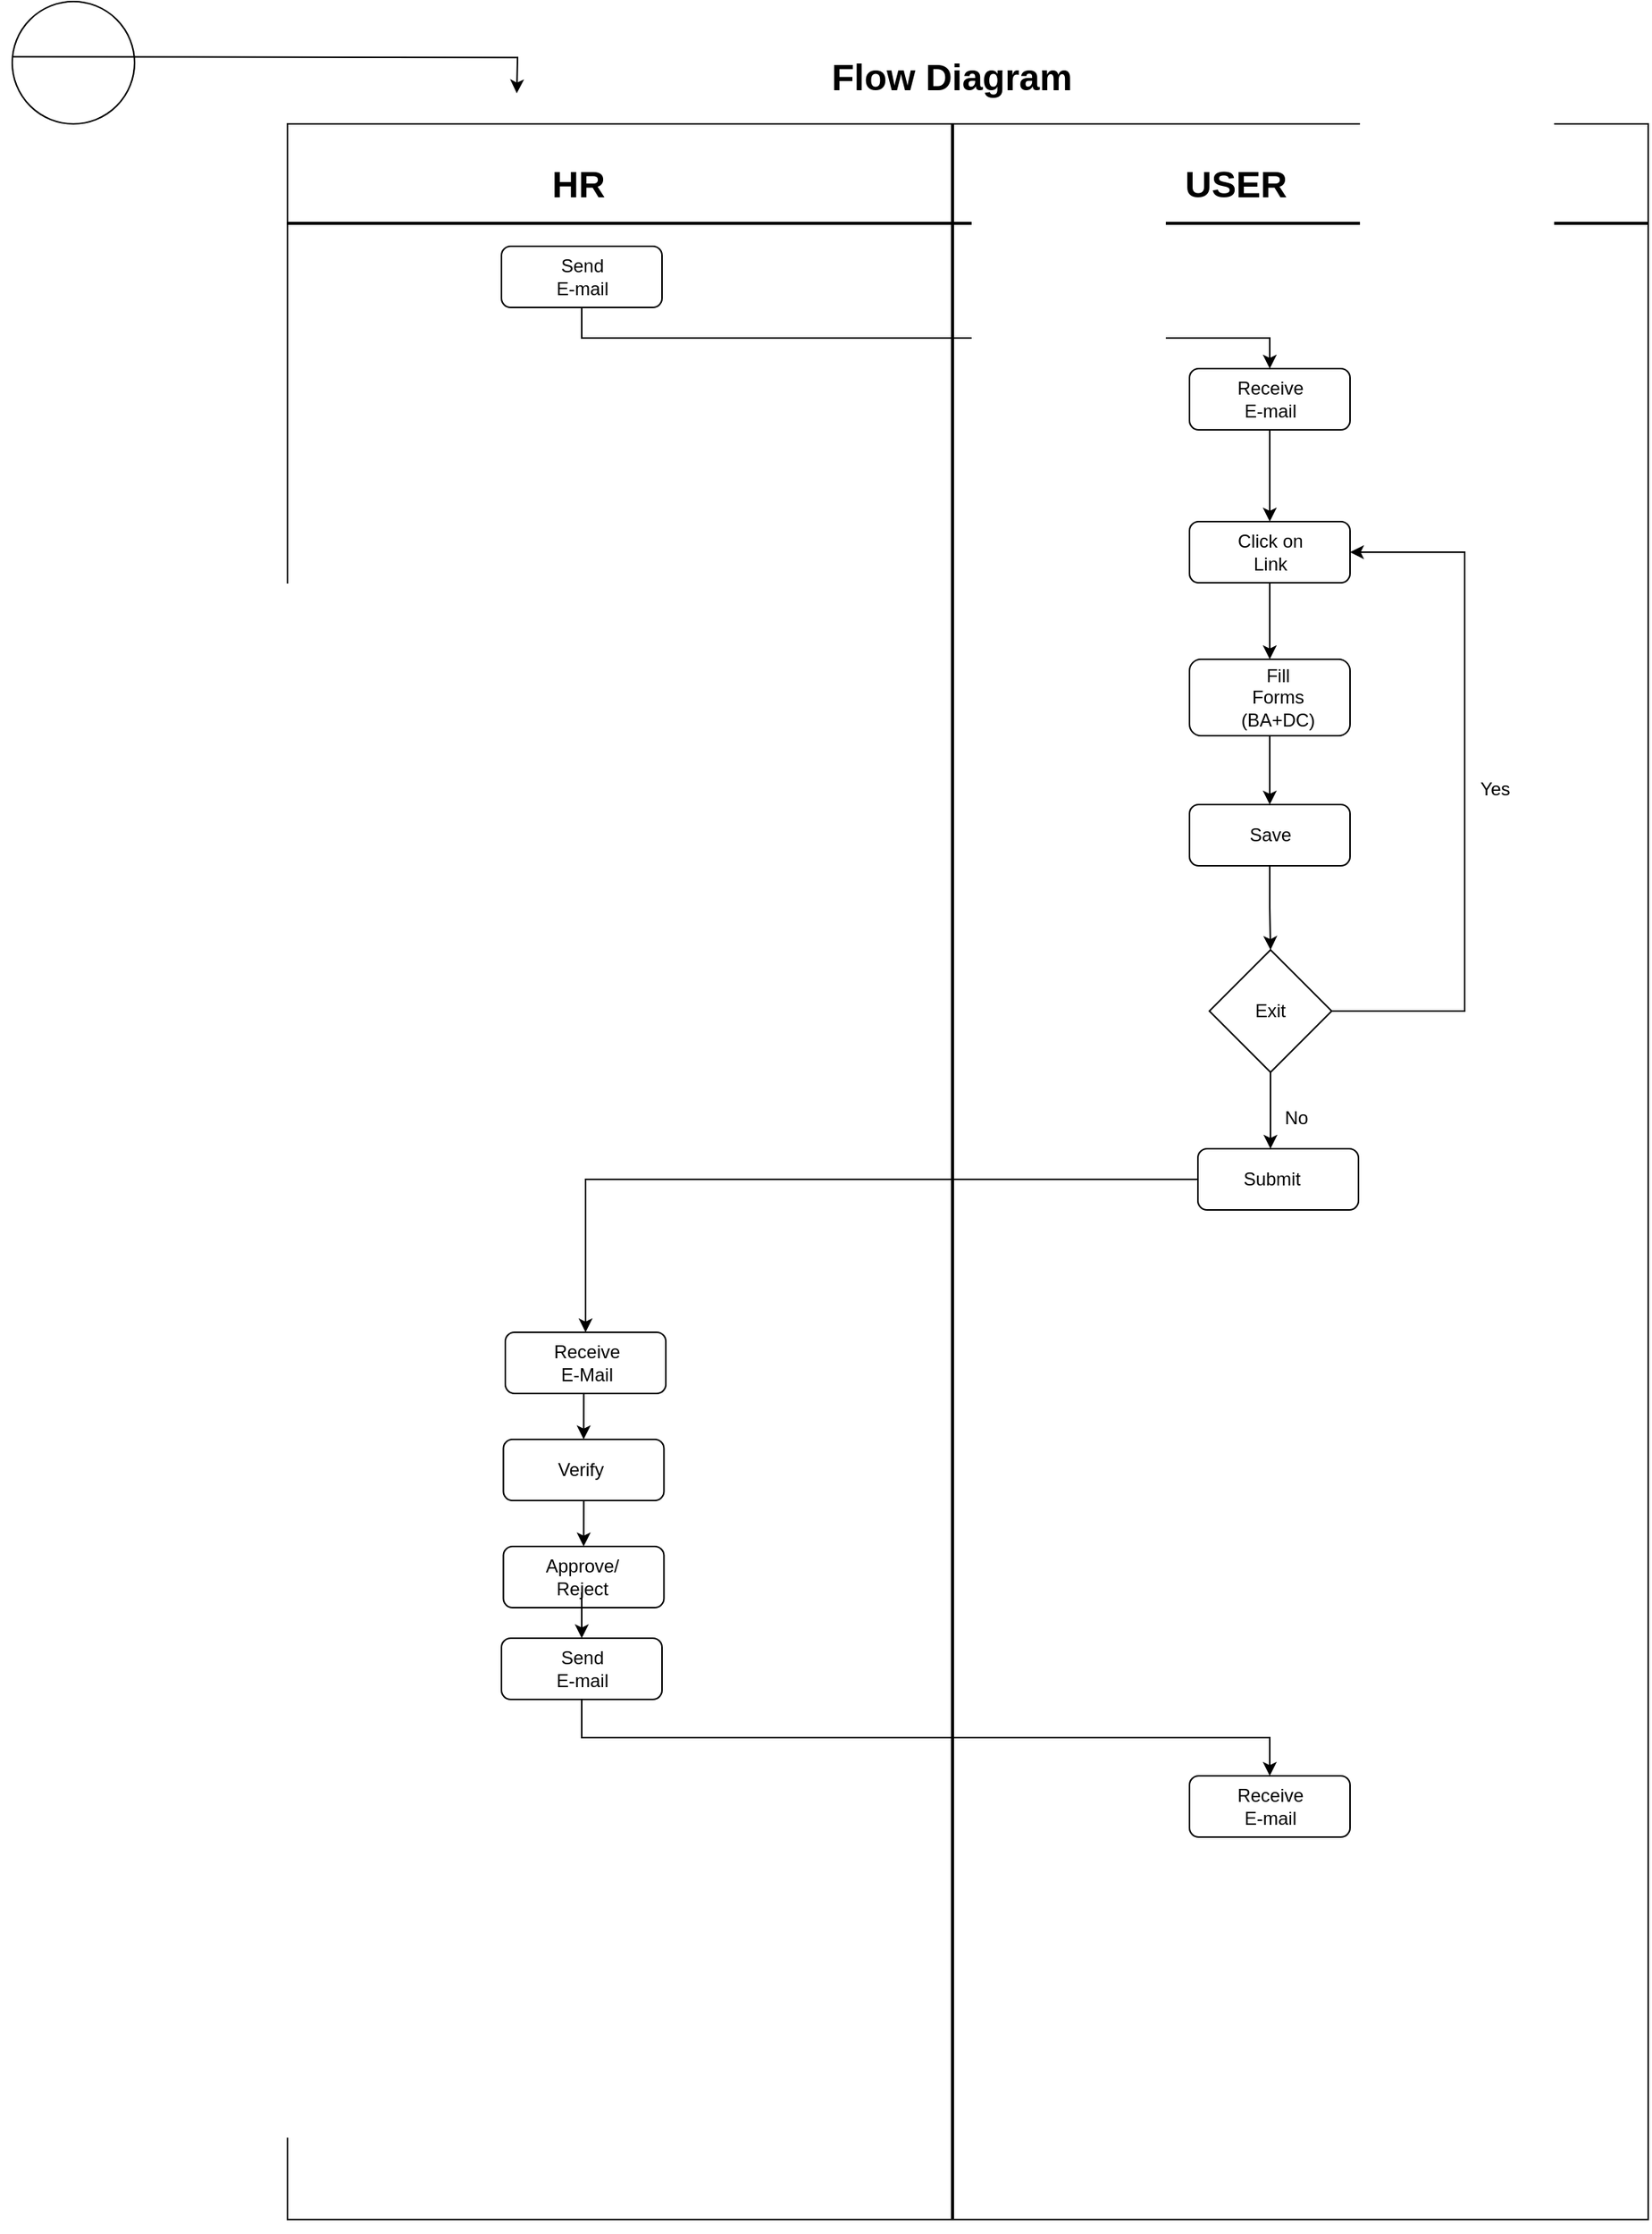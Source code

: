 <mxfile version="14.2.9" type="device"><diagram id="prtHgNgQTEPvFCAcTncT" name="Page-1"><mxGraphModel dx="1733" dy="2134" grid="1" gridSize="10" guides="1" tooltips="1" connect="1" arrows="1" fold="1" page="1" pageScale="1" pageWidth="827" pageHeight="1169" math="0" shadow="0"><root><mxCell id="0"/><mxCell id="1" parent="0"/><mxCell id="S9h7d3ssm9gzr6vcqnZP-134" value="" style="group" vertex="1" connectable="0" parent="1"><mxGeometry x="650" y="-160" width="890" height="1420" as="geometry"/></mxCell><mxCell id="S9h7d3ssm9gzr6vcqnZP-2" value="&amp;nbsp; &amp;nbsp; &amp;nbsp; &amp;nbsp; &amp;nbsp; &amp;nbsp; &amp;nbsp; &amp;nbsp;&amp;nbsp;" style="rounded=0;whiteSpace=wrap;html=1;" vertex="1" parent="S9h7d3ssm9gzr6vcqnZP-134"><mxGeometry y="50" width="890" height="1370" as="geometry"/></mxCell><mxCell id="S9h7d3ssm9gzr6vcqnZP-7" value="" style="rounded=1;whiteSpace=wrap;html=1;" vertex="1" parent="S9h7d3ssm9gzr6vcqnZP-134"><mxGeometry x="590" y="210" width="105" height="40" as="geometry"/></mxCell><mxCell id="S9h7d3ssm9gzr6vcqnZP-8" value="Receive E-mail" style="text;html=1;strokeColor=none;fillColor=none;align=center;verticalAlign=middle;whiteSpace=wrap;rounded=0;" vertex="1" parent="S9h7d3ssm9gzr6vcqnZP-134"><mxGeometry x="622.5" y="220" width="40" height="20" as="geometry"/></mxCell><mxCell id="S9h7d3ssm9gzr6vcqnZP-9" value="" style="rounded=1;whiteSpace=wrap;html=1;" vertex="1" parent="S9h7d3ssm9gzr6vcqnZP-134"><mxGeometry x="590" y="310" width="105" height="40" as="geometry"/></mxCell><mxCell id="S9h7d3ssm9gzr6vcqnZP-106" style="edgeStyle=orthogonalEdgeStyle;rounded=0;orthogonalLoop=1;jettySize=auto;html=1;exitX=0.5;exitY=1;exitDx=0;exitDy=0;entryX=0.5;entryY=0;entryDx=0;entryDy=0;" edge="1" parent="S9h7d3ssm9gzr6vcqnZP-134" source="S9h7d3ssm9gzr6vcqnZP-7" target="S9h7d3ssm9gzr6vcqnZP-9"><mxGeometry relative="1" as="geometry"/></mxCell><mxCell id="S9h7d3ssm9gzr6vcqnZP-12" value="Click on Link" style="text;html=1;strokeColor=none;fillColor=none;align=center;verticalAlign=middle;whiteSpace=wrap;rounded=0;" vertex="1" parent="S9h7d3ssm9gzr6vcqnZP-134"><mxGeometry x="617.5" y="320" width="50" height="20" as="geometry"/></mxCell><mxCell id="S9h7d3ssm9gzr6vcqnZP-118" style="edgeStyle=orthogonalEdgeStyle;rounded=0;orthogonalLoop=1;jettySize=auto;html=1;exitX=0.5;exitY=1;exitDx=0;exitDy=0;entryX=0.5;entryY=0;entryDx=0;entryDy=0;" edge="1" parent="S9h7d3ssm9gzr6vcqnZP-134" source="S9h7d3ssm9gzr6vcqnZP-14" target="S9h7d3ssm9gzr6vcqnZP-7"><mxGeometry relative="1" as="geometry"/></mxCell><mxCell id="S9h7d3ssm9gzr6vcqnZP-14" value="" style="rounded=1;whiteSpace=wrap;html=1;" vertex="1" parent="S9h7d3ssm9gzr6vcqnZP-134"><mxGeometry x="140" y="130" width="105" height="40" as="geometry"/></mxCell><mxCell id="S9h7d3ssm9gzr6vcqnZP-18" value="" style="rounded=1;whiteSpace=wrap;html=1;" vertex="1" parent="S9h7d3ssm9gzr6vcqnZP-134"><mxGeometry x="590" y="400" width="105" height="50" as="geometry"/></mxCell><mxCell id="S9h7d3ssm9gzr6vcqnZP-107" style="edgeStyle=orthogonalEdgeStyle;rounded=0;orthogonalLoop=1;jettySize=auto;html=1;exitX=0.5;exitY=1;exitDx=0;exitDy=0;entryX=0.5;entryY=0;entryDx=0;entryDy=0;" edge="1" parent="S9h7d3ssm9gzr6vcqnZP-134" source="S9h7d3ssm9gzr6vcqnZP-9" target="S9h7d3ssm9gzr6vcqnZP-18"><mxGeometry relative="1" as="geometry"/></mxCell><mxCell id="S9h7d3ssm9gzr6vcqnZP-21" value="Fill Forms&lt;br&gt;(BA+DC)" style="text;html=1;strokeColor=none;fillColor=none;align=center;verticalAlign=middle;whiteSpace=wrap;rounded=0;" vertex="1" parent="S9h7d3ssm9gzr6vcqnZP-134"><mxGeometry x="628" y="415" width="40" height="20" as="geometry"/></mxCell><mxCell id="S9h7d3ssm9gzr6vcqnZP-24" value="" style="rounded=1;whiteSpace=wrap;html=1;" vertex="1" parent="S9h7d3ssm9gzr6vcqnZP-134"><mxGeometry x="590" y="495" width="105" height="40" as="geometry"/></mxCell><mxCell id="S9h7d3ssm9gzr6vcqnZP-109" style="edgeStyle=orthogonalEdgeStyle;rounded=0;orthogonalLoop=1;jettySize=auto;html=1;exitX=0.5;exitY=1;exitDx=0;exitDy=0;entryX=0.5;entryY=0;entryDx=0;entryDy=0;" edge="1" parent="S9h7d3ssm9gzr6vcqnZP-134" source="S9h7d3ssm9gzr6vcqnZP-18" target="S9h7d3ssm9gzr6vcqnZP-24"><mxGeometry relative="1" as="geometry"/></mxCell><mxCell id="S9h7d3ssm9gzr6vcqnZP-26" value="Save" style="text;html=1;strokeColor=none;fillColor=none;align=center;verticalAlign=middle;whiteSpace=wrap;rounded=0;" vertex="1" parent="S9h7d3ssm9gzr6vcqnZP-134"><mxGeometry x="623" y="505" width="40" height="20" as="geometry"/></mxCell><mxCell id="S9h7d3ssm9gzr6vcqnZP-114" style="edgeStyle=orthogonalEdgeStyle;rounded=0;orthogonalLoop=1;jettySize=auto;html=1;exitX=1;exitY=0.5;exitDx=0;exitDy=0;entryX=1;entryY=0.5;entryDx=0;entryDy=0;" edge="1" parent="S9h7d3ssm9gzr6vcqnZP-134" source="S9h7d3ssm9gzr6vcqnZP-27" target="S9h7d3ssm9gzr6vcqnZP-9"><mxGeometry relative="1" as="geometry"><Array as="points"><mxPoint x="770" y="630"/><mxPoint x="770" y="330"/></Array></mxGeometry></mxCell><mxCell id="S9h7d3ssm9gzr6vcqnZP-27" value="" style="rhombus;whiteSpace=wrap;html=1;" vertex="1" parent="S9h7d3ssm9gzr6vcqnZP-134"><mxGeometry x="603" y="590" width="80" height="80" as="geometry"/></mxCell><mxCell id="S9h7d3ssm9gzr6vcqnZP-110" style="edgeStyle=orthogonalEdgeStyle;rounded=0;orthogonalLoop=1;jettySize=auto;html=1;exitX=0.5;exitY=1;exitDx=0;exitDy=0;" edge="1" parent="S9h7d3ssm9gzr6vcqnZP-134" source="S9h7d3ssm9gzr6vcqnZP-24" target="S9h7d3ssm9gzr6vcqnZP-27"><mxGeometry relative="1" as="geometry"/></mxCell><mxCell id="S9h7d3ssm9gzr6vcqnZP-28" value="Exit" style="text;html=1;strokeColor=none;fillColor=none;align=center;verticalAlign=middle;whiteSpace=wrap;rounded=0;" vertex="1" parent="S9h7d3ssm9gzr6vcqnZP-134"><mxGeometry x="623" y="620" width="40" height="20" as="geometry"/></mxCell><mxCell id="S9h7d3ssm9gzr6vcqnZP-58" value="" style="rounded=1;whiteSpace=wrap;html=1;" vertex="1" parent="S9h7d3ssm9gzr6vcqnZP-134"><mxGeometry x="595.5" y="720" width="105" height="40" as="geometry"/></mxCell><mxCell id="S9h7d3ssm9gzr6vcqnZP-112" style="edgeStyle=orthogonalEdgeStyle;rounded=0;orthogonalLoop=1;jettySize=auto;html=1;entryX=0.452;entryY=0;entryDx=0;entryDy=0;entryPerimeter=0;" edge="1" parent="S9h7d3ssm9gzr6vcqnZP-134" source="S9h7d3ssm9gzr6vcqnZP-27" target="S9h7d3ssm9gzr6vcqnZP-58"><mxGeometry relative="1" as="geometry"/></mxCell><mxCell id="S9h7d3ssm9gzr6vcqnZP-59" value="Submit" style="text;html=1;strokeColor=none;fillColor=none;align=center;verticalAlign=middle;whiteSpace=wrap;rounded=0;" vertex="1" parent="S9h7d3ssm9gzr6vcqnZP-134"><mxGeometry x="623.5" y="730" width="40" height="20" as="geometry"/></mxCell><mxCell id="S9h7d3ssm9gzr6vcqnZP-61" value="Yes" style="text;html=1;strokeColor=none;fillColor=none;align=center;verticalAlign=middle;whiteSpace=wrap;rounded=0;" vertex="1" parent="S9h7d3ssm9gzr6vcqnZP-134"><mxGeometry x="770" y="475" width="40" height="20" as="geometry"/></mxCell><mxCell id="S9h7d3ssm9gzr6vcqnZP-62" value="No" style="text;html=1;strokeColor=none;fillColor=none;align=center;verticalAlign=middle;whiteSpace=wrap;rounded=0;" vertex="1" parent="S9h7d3ssm9gzr6vcqnZP-134"><mxGeometry x="640" y="690" width="40" height="20" as="geometry"/></mxCell><mxCell id="S9h7d3ssm9gzr6vcqnZP-63" value="" style="rounded=1;whiteSpace=wrap;html=1;" vertex="1" parent="S9h7d3ssm9gzr6vcqnZP-134"><mxGeometry x="142.5" y="840" width="105" height="40" as="geometry"/></mxCell><mxCell id="S9h7d3ssm9gzr6vcqnZP-130" style="edgeStyle=orthogonalEdgeStyle;rounded=0;orthogonalLoop=1;jettySize=auto;html=1;" edge="1" parent="S9h7d3ssm9gzr6vcqnZP-134" source="S9h7d3ssm9gzr6vcqnZP-58" target="S9h7d3ssm9gzr6vcqnZP-63"><mxGeometry relative="1" as="geometry"/></mxCell><mxCell id="S9h7d3ssm9gzr6vcqnZP-64" value="Receive E-Mail" style="text;html=1;strokeColor=none;fillColor=none;align=center;verticalAlign=middle;whiteSpace=wrap;rounded=0;" vertex="1" parent="S9h7d3ssm9gzr6vcqnZP-134"><mxGeometry x="175.5" y="850" width="40" height="20" as="geometry"/></mxCell><mxCell id="S9h7d3ssm9gzr6vcqnZP-66" value="" style="rounded=1;whiteSpace=wrap;html=1;" vertex="1" parent="S9h7d3ssm9gzr6vcqnZP-134"><mxGeometry x="141.25" y="910" width="105" height="40" as="geometry"/></mxCell><mxCell id="S9h7d3ssm9gzr6vcqnZP-67" value="Verify" style="text;html=1;strokeColor=none;fillColor=none;align=center;verticalAlign=middle;whiteSpace=wrap;rounded=0;" vertex="1" parent="S9h7d3ssm9gzr6vcqnZP-134"><mxGeometry x="172.5" y="910" width="37.5" height="40" as="geometry"/></mxCell><mxCell id="S9h7d3ssm9gzr6vcqnZP-74" style="edgeStyle=orthogonalEdgeStyle;rounded=0;orthogonalLoop=1;jettySize=auto;html=1;exitX=0.5;exitY=1;exitDx=0;exitDy=0;entryX=0.5;entryY=0;entryDx=0;entryDy=0;" edge="1" parent="S9h7d3ssm9gzr6vcqnZP-134" source="S9h7d3ssm9gzr6vcqnZP-63" target="S9h7d3ssm9gzr6vcqnZP-66"><mxGeometry relative="1" as="geometry"/></mxCell><mxCell id="S9h7d3ssm9gzr6vcqnZP-75" value="" style="rounded=1;whiteSpace=wrap;html=1;" vertex="1" parent="S9h7d3ssm9gzr6vcqnZP-134"><mxGeometry x="141.25" y="980" width="105" height="40" as="geometry"/></mxCell><mxCell id="S9h7d3ssm9gzr6vcqnZP-76" value="Approve/&lt;br&gt;Reject" style="text;html=1;strokeColor=none;fillColor=none;align=center;verticalAlign=middle;whiteSpace=wrap;rounded=0;" vertex="1" parent="S9h7d3ssm9gzr6vcqnZP-134"><mxGeometry x="172.5" y="990" width="40" height="20" as="geometry"/></mxCell><mxCell id="S9h7d3ssm9gzr6vcqnZP-77" style="edgeStyle=orthogonalEdgeStyle;rounded=0;orthogonalLoop=1;jettySize=auto;html=1;exitX=0.5;exitY=1;exitDx=0;exitDy=0;entryX=0.5;entryY=0;entryDx=0;entryDy=0;" edge="1" parent="S9h7d3ssm9gzr6vcqnZP-134" source="S9h7d3ssm9gzr6vcqnZP-67" target="S9h7d3ssm9gzr6vcqnZP-75"><mxGeometry relative="1" as="geometry"/></mxCell><mxCell id="S9h7d3ssm9gzr6vcqnZP-78" value="" style="rounded=1;whiteSpace=wrap;html=1;" vertex="1" parent="S9h7d3ssm9gzr6vcqnZP-134"><mxGeometry x="140" y="1040" width="105" height="40" as="geometry"/></mxCell><mxCell id="S9h7d3ssm9gzr6vcqnZP-81" style="edgeStyle=orthogonalEdgeStyle;rounded=0;orthogonalLoop=1;jettySize=auto;html=1;entryX=0.5;entryY=0;entryDx=0;entryDy=0;" edge="1" parent="S9h7d3ssm9gzr6vcqnZP-134" source="S9h7d3ssm9gzr6vcqnZP-76" target="S9h7d3ssm9gzr6vcqnZP-78"><mxGeometry relative="1" as="geometry"/></mxCell><mxCell id="S9h7d3ssm9gzr6vcqnZP-79" value="Send E-mail" style="text;html=1;strokeColor=none;fillColor=none;align=center;verticalAlign=middle;whiteSpace=wrap;rounded=0;" vertex="1" parent="S9h7d3ssm9gzr6vcqnZP-134"><mxGeometry x="172.5" y="1050" width="40" height="20" as="geometry"/></mxCell><mxCell id="S9h7d3ssm9gzr6vcqnZP-85" value="" style="line;strokeWidth=2;html=1;" vertex="1" parent="S9h7d3ssm9gzr6vcqnZP-134"><mxGeometry y="110" width="890" height="10" as="geometry"/></mxCell><mxCell id="S9h7d3ssm9gzr6vcqnZP-86" value="HR" style="text;strokeColor=none;fillColor=none;html=1;fontSize=24;fontStyle=1;verticalAlign=middle;align=center;rotation=0;" vertex="1" parent="S9h7d3ssm9gzr6vcqnZP-134"><mxGeometry x="140" y="70" width="100" height="40" as="geometry"/></mxCell><mxCell id="S9h7d3ssm9gzr6vcqnZP-87" value="USER" style="text;strokeColor=none;fillColor=none;html=1;fontSize=24;fontStyle=1;verticalAlign=middle;align=center;rotation=0;" vertex="1" parent="S9h7d3ssm9gzr6vcqnZP-134"><mxGeometry x="570" y="70" width="100" height="40" as="geometry"/></mxCell><mxCell id="S9h7d3ssm9gzr6vcqnZP-89" value="" style="rounded=1;whiteSpace=wrap;html=1;" vertex="1" parent="S9h7d3ssm9gzr6vcqnZP-134"><mxGeometry x="590" y="1130" width="105" height="40" as="geometry"/></mxCell><mxCell id="S9h7d3ssm9gzr6vcqnZP-90" value="Receive E-mail" style="text;html=1;strokeColor=none;fillColor=none;align=center;verticalAlign=middle;whiteSpace=wrap;rounded=0;" vertex="1" parent="S9h7d3ssm9gzr6vcqnZP-134"><mxGeometry x="622.5" y="1140" width="40" height="20" as="geometry"/></mxCell><mxCell id="S9h7d3ssm9gzr6vcqnZP-93" style="edgeStyle=orthogonalEdgeStyle;rounded=0;orthogonalLoop=1;jettySize=auto;html=1;exitX=0.5;exitY=1;exitDx=0;exitDy=0;" edge="1" parent="S9h7d3ssm9gzr6vcqnZP-134" source="S9h7d3ssm9gzr6vcqnZP-78" target="S9h7d3ssm9gzr6vcqnZP-89"><mxGeometry relative="1" as="geometry"/></mxCell><mxCell id="S9h7d3ssm9gzr6vcqnZP-94" style="edgeStyle=orthogonalEdgeStyle;rounded=0;orthogonalLoop=1;jettySize=auto;html=1;exitX=0.5;exitY=1;exitDx=0;exitDy=0;" edge="1" parent="S9h7d3ssm9gzr6vcqnZP-134" source="S9h7d3ssm9gzr6vcqnZP-2" target="S9h7d3ssm9gzr6vcqnZP-2"><mxGeometry relative="1" as="geometry"/></mxCell><mxCell id="S9h7d3ssm9gzr6vcqnZP-95" value="&lt;h1&gt;Flow Diagram&lt;/h1&gt;" style="text;html=1;strokeColor=none;fillColor=none;spacing=5;spacingTop=-20;whiteSpace=wrap;overflow=hidden;rounded=0;" vertex="1" parent="S9h7d3ssm9gzr6vcqnZP-134"><mxGeometry x="351" width="170" height="40" as="geometry"/></mxCell><mxCell id="S9h7d3ssm9gzr6vcqnZP-97" value="" style="line;strokeWidth=2;direction=south;html=1;" vertex="1" parent="S9h7d3ssm9gzr6vcqnZP-134"><mxGeometry x="430" y="50" width="10" height="1370" as="geometry"/></mxCell><mxCell id="S9h7d3ssm9gzr6vcqnZP-100" value="Send E-mail" style="text;html=1;strokeColor=none;fillColor=none;align=center;verticalAlign=middle;whiteSpace=wrap;rounded=0;" vertex="1" parent="S9h7d3ssm9gzr6vcqnZP-134"><mxGeometry x="172.5" y="140" width="40" height="20" as="geometry"/></mxCell><mxCell id="S9h7d3ssm9gzr6vcqnZP-144" value="" style="ellipse;whiteSpace=wrap;html=1;aspect=fixed;" vertex="1" parent="1"><mxGeometry x="470" y="-190" width="80" height="80" as="geometry"/></mxCell><mxCell id="S9h7d3ssm9gzr6vcqnZP-148" style="edgeStyle=orthogonalEdgeStyle;rounded=0;orthogonalLoop=1;jettySize=auto;html=1;exitX=1;exitY=0.5;exitDx=0;exitDy=0;" edge="1" parent="1"><mxGeometry relative="1" as="geometry"><mxPoint x="800" y="-130" as="targetPoint"/><mxPoint x="470.308" y="-153.911" as="sourcePoint"/></mxGeometry></mxCell></root></mxGraphModel></diagram></mxfile>